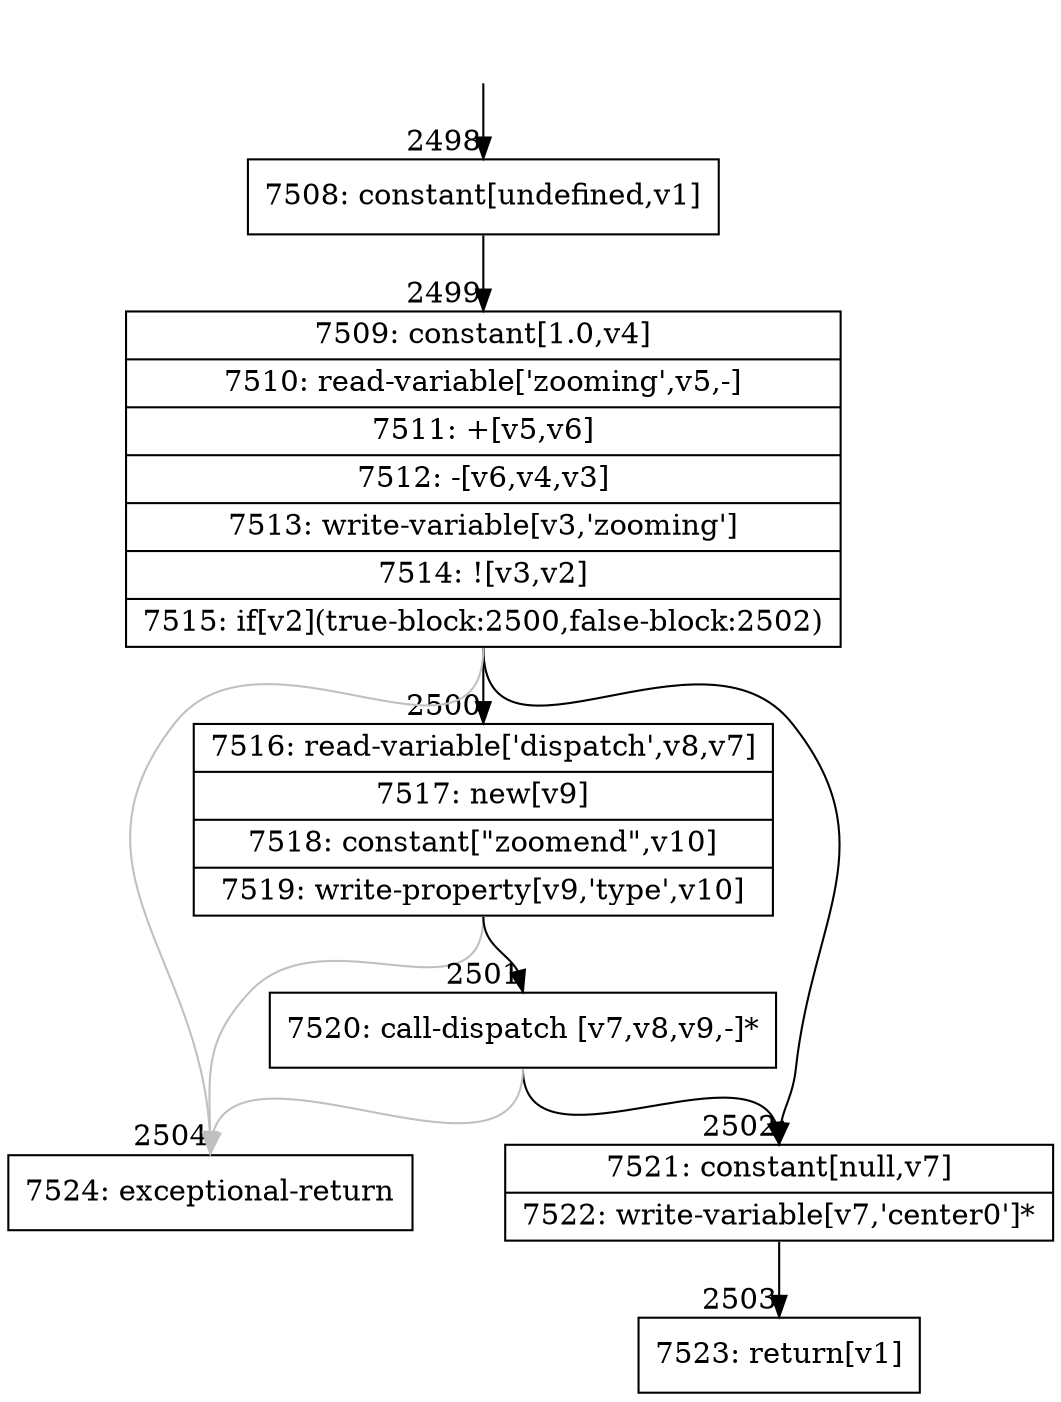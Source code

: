 digraph {
rankdir="TD"
BB_entry246[shape=none,label=""];
BB_entry246 -> BB2498 [tailport=s, headport=n, headlabel="    2498"]
BB2498 [shape=record label="{7508: constant[undefined,v1]}" ] 
BB2498 -> BB2499 [tailport=s, headport=n, headlabel="      2499"]
BB2499 [shape=record label="{7509: constant[1.0,v4]|7510: read-variable['zooming',v5,-]|7511: +[v5,v6]|7512: -[v6,v4,v3]|7513: write-variable[v3,'zooming']|7514: ![v3,v2]|7515: if[v2](true-block:2500,false-block:2502)}" ] 
BB2499 -> BB2500 [tailport=s, headport=n, headlabel="      2500"]
BB2499 -> BB2502 [tailport=s, headport=n, headlabel="      2502"]
BB2499 -> BB2504 [tailport=s, headport=n, color=gray, headlabel="      2504"]
BB2500 [shape=record label="{7516: read-variable['dispatch',v8,v7]|7517: new[v9]|7518: constant[\"zoomend\",v10]|7519: write-property[v9,'type',v10]}" ] 
BB2500 -> BB2501 [tailport=s, headport=n, headlabel="      2501"]
BB2500 -> BB2504 [tailport=s, headport=n, color=gray]
BB2501 [shape=record label="{7520: call-dispatch [v7,v8,v9,-]*}" ] 
BB2501 -> BB2502 [tailport=s, headport=n]
BB2501 -> BB2504 [tailport=s, headport=n, color=gray]
BB2502 [shape=record label="{7521: constant[null,v7]|7522: write-variable[v7,'center0']*}" ] 
BB2502 -> BB2503 [tailport=s, headport=n, headlabel="      2503"]
BB2503 [shape=record label="{7523: return[v1]}" ] 
BB2504 [shape=record label="{7524: exceptional-return}" ] 
//#$~ 1467
}
